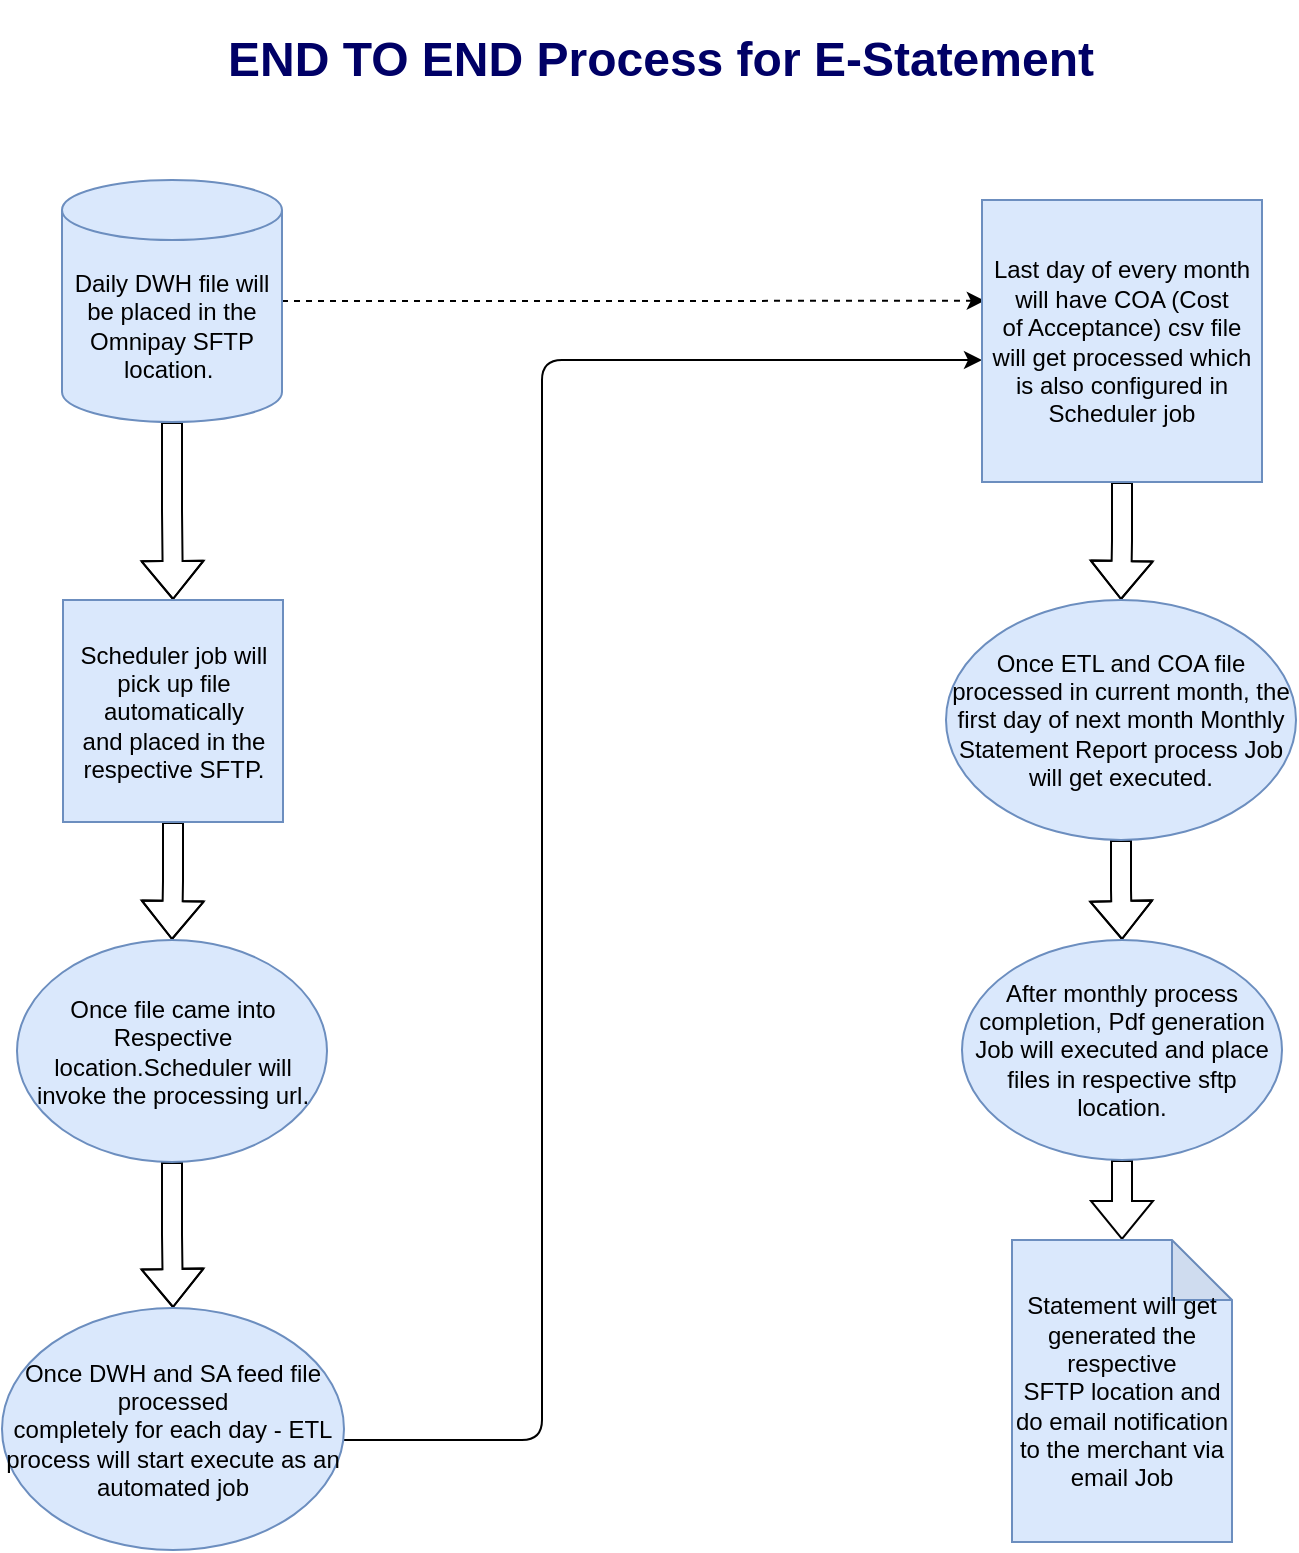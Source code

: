 <mxfile version="14.2.9" type="github">
  <diagram id="60PBFlRCnKcZ06irirZX" name="Page-1">
    <mxGraphModel dx="920" dy="531" grid="1" gridSize="10" guides="1" tooltips="1" connect="1" arrows="1" fold="1" page="1" pageScale="1" pageWidth="850" pageHeight="1100" background="#ffffff" math="0" shadow="0">
      <root>
        <mxCell id="0" />
        <mxCell id="1" parent="0" />
        <mxCell id="seOo0xL-dIcXm9XMJXj5-6" value="" style="edgeStyle=orthogonalEdgeStyle;rounded=0;orthogonalLoop=1;jettySize=auto;html=1;shape=flexArrow;" edge="1" parent="1" source="xvR8jCEvwCoTIvMJNmAh-2" target="seOo0xL-dIcXm9XMJXj5-1">
          <mxGeometry relative="1" as="geometry" />
        </mxCell>
        <mxCell id="seOo0xL-dIcXm9XMJXj5-36" style="edgeStyle=orthogonalEdgeStyle;rounded=1;orthogonalLoop=1;jettySize=auto;html=1;entryX=0.01;entryY=0.357;entryDx=0;entryDy=0;entryPerimeter=0;dashed=1;" edge="1" parent="1" source="xvR8jCEvwCoTIvMJNmAh-2" target="seOo0xL-dIcXm9XMJXj5-20">
          <mxGeometry relative="1" as="geometry" />
        </mxCell>
        <mxCell id="xvR8jCEvwCoTIvMJNmAh-2" value="&lt;p class=&quot;MsoNormal&quot;&gt;&lt;span lang=&quot;EN-IN&quot;&gt;Daily DWH file will be placed in the&lt;br/&gt;Omnipay SFTP location.&amp;nbsp;&lt;/span&gt;&lt;/p&gt;" style="shape=cylinder3;whiteSpace=wrap;html=1;boundedLbl=1;backgroundOutline=1;size=15;fillColor=#dae8fc;strokeColor=#6c8ebf;" parent="1" vertex="1">
          <mxGeometry x="132" y="90" width="110" height="121" as="geometry" />
        </mxCell>
        <mxCell id="seOo0xL-dIcXm9XMJXj5-7" value="" style="edgeStyle=orthogonalEdgeStyle;rounded=0;orthogonalLoop=1;jettySize=auto;html=1;shape=flexArrow;" edge="1" parent="1" source="seOo0xL-dIcXm9XMJXj5-1" target="seOo0xL-dIcXm9XMJXj5-2">
          <mxGeometry relative="1" as="geometry" />
        </mxCell>
        <mxCell id="seOo0xL-dIcXm9XMJXj5-1" value="&lt;p class=&quot;MsoNormal&quot;&gt;&lt;span lang=&quot;EN-IN&quot;&gt;Scheduler job will pick up file automatically&lt;br&gt;and placed in the respective SFTP.&lt;/span&gt;&lt;/p&gt;" style="whiteSpace=wrap;html=1;aspect=fixed;fillColor=#dae8fc;strokeColor=#6c8ebf;" vertex="1" parent="1">
          <mxGeometry x="132.5" y="300" width="110" height="111" as="geometry" />
        </mxCell>
        <mxCell id="seOo0xL-dIcXm9XMJXj5-5" value="" style="edgeStyle=orthogonalEdgeStyle;rounded=0;orthogonalLoop=1;jettySize=auto;html=1;shape=flexArrow;" edge="1" parent="1" source="seOo0xL-dIcXm9XMJXj5-2" target="seOo0xL-dIcXm9XMJXj5-4">
          <mxGeometry relative="1" as="geometry" />
        </mxCell>
        <mxCell id="seOo0xL-dIcXm9XMJXj5-2" value="Once file came into Respective location.Scheduler will invoke the processing url." style="ellipse;whiteSpace=wrap;html=1;fillColor=#dae8fc;strokeColor=#6c8ebf;" vertex="1" parent="1">
          <mxGeometry x="109.5" y="470" width="155" height="111" as="geometry" />
        </mxCell>
        <mxCell id="seOo0xL-dIcXm9XMJXj5-31" style="edgeStyle=orthogonalEdgeStyle;rounded=1;orthogonalLoop=1;jettySize=auto;html=1;" edge="1" parent="1" source="seOo0xL-dIcXm9XMJXj5-4" target="seOo0xL-dIcXm9XMJXj5-20">
          <mxGeometry relative="1" as="geometry">
            <mxPoint x="362" y="180" as="targetPoint" />
            <Array as="points">
              <mxPoint x="372" y="720" />
              <mxPoint x="372" y="180" />
            </Array>
          </mxGeometry>
        </mxCell>
        <mxCell id="seOo0xL-dIcXm9XMJXj5-4" value="&lt;p class=&quot;MsoNormal&quot;&gt;&lt;span lang=&quot;EN-IN&quot;&gt;Once DWH and SA feed file processed&lt;br/&gt;completely for each day - ETL process will start execute as an automated job&lt;/span&gt;&lt;/p&gt;" style="ellipse;whiteSpace=wrap;html=1;fillColor=#dae8fc;strokeColor=#6c8ebf;" vertex="1" parent="1">
          <mxGeometry x="102" y="654" width="171" height="121" as="geometry" />
        </mxCell>
        <mxCell id="seOo0xL-dIcXm9XMJXj5-24" value="" style="edgeStyle=orthogonalEdgeStyle;rounded=0;orthogonalLoop=1;jettySize=auto;html=1;shape=flexArrow;" edge="1" parent="1" source="seOo0xL-dIcXm9XMJXj5-20" target="seOo0xL-dIcXm9XMJXj5-23">
          <mxGeometry relative="1" as="geometry" />
        </mxCell>
        <mxCell id="seOo0xL-dIcXm9XMJXj5-20" value="&lt;p class=&quot;MsoNormal&quot;&gt;&lt;span lang=&quot;EN-IN&quot;&gt;Last day of every month will have COA (Cost&lt;br/&gt;of Acceptance) csv file will get processed which is also configured in&lt;br/&gt;Scheduler job&lt;/span&gt;&lt;/p&gt;" style="whiteSpace=wrap;html=1;aspect=fixed;fillColor=#dae8fc;strokeColor=#6c8ebf;" vertex="1" parent="1">
          <mxGeometry x="592" y="100" width="140" height="141" as="geometry" />
        </mxCell>
        <mxCell id="seOo0xL-dIcXm9XMJXj5-27" value="" style="edgeStyle=orthogonalEdgeStyle;rounded=0;orthogonalLoop=1;jettySize=auto;html=1;shape=flexArrow;" edge="1" parent="1" source="seOo0xL-dIcXm9XMJXj5-23" target="seOo0xL-dIcXm9XMJXj5-26">
          <mxGeometry relative="1" as="geometry" />
        </mxCell>
        <mxCell id="seOo0xL-dIcXm9XMJXj5-23" value="&lt;span&gt;Once ETL and COA file processed in current month, the first day of next month Monthly Statement Report process Job will get executed.&lt;/span&gt;" style="ellipse;whiteSpace=wrap;html=1;fillColor=#dae8fc;strokeColor=#6c8ebf;" vertex="1" parent="1">
          <mxGeometry x="574" y="300" width="175" height="120" as="geometry" />
        </mxCell>
        <mxCell id="seOo0xL-dIcXm9XMJXj5-29" value="" style="edgeStyle=orthogonalEdgeStyle;rounded=0;orthogonalLoop=1;jettySize=auto;html=1;shape=flexArrow;" edge="1" parent="1" source="seOo0xL-dIcXm9XMJXj5-26" target="seOo0xL-dIcXm9XMJXj5-28">
          <mxGeometry relative="1" as="geometry" />
        </mxCell>
        <mxCell id="seOo0xL-dIcXm9XMJXj5-26" value="&lt;span&gt;After monthly process completion, Pdf generation Job will executed and place files in respective sftp location.&lt;/span&gt;" style="ellipse;whiteSpace=wrap;html=1;fillColor=#dae8fc;strokeColor=#6c8ebf;" vertex="1" parent="1">
          <mxGeometry x="582" y="470" width="160" height="110" as="geometry" />
        </mxCell>
        <mxCell id="seOo0xL-dIcXm9XMJXj5-28" value="&lt;p class=&quot;MsoNormal&quot;&gt;&lt;span lang=&quot;EN-IN&quot;&gt;Statement will get generated the respective&lt;br&gt;SFTP location and do email notification to the merchant via email Job&lt;/span&gt;&lt;/p&gt;" style="shape=note;whiteSpace=wrap;html=1;backgroundOutline=1;darkOpacity=0.05;fillColor=#dae8fc;strokeColor=#6c8ebf;" vertex="1" parent="1">
          <mxGeometry x="607" y="620" width="110" height="151" as="geometry" />
        </mxCell>
        <mxCell id="seOo0xL-dIcXm9XMJXj5-47" value="&lt;h1&gt;END TO END Process for E-Statement&lt;/h1&gt;" style="text;html=1;strokeColor=none;fillColor=none;spacing=5;spacingTop=-20;whiteSpace=wrap;overflow=hidden;rounded=0;fontColor=#000066;" vertex="1" parent="1">
          <mxGeometry x="210" y="10" width="460" height="120" as="geometry" />
        </mxCell>
      </root>
    </mxGraphModel>
  </diagram>
</mxfile>
